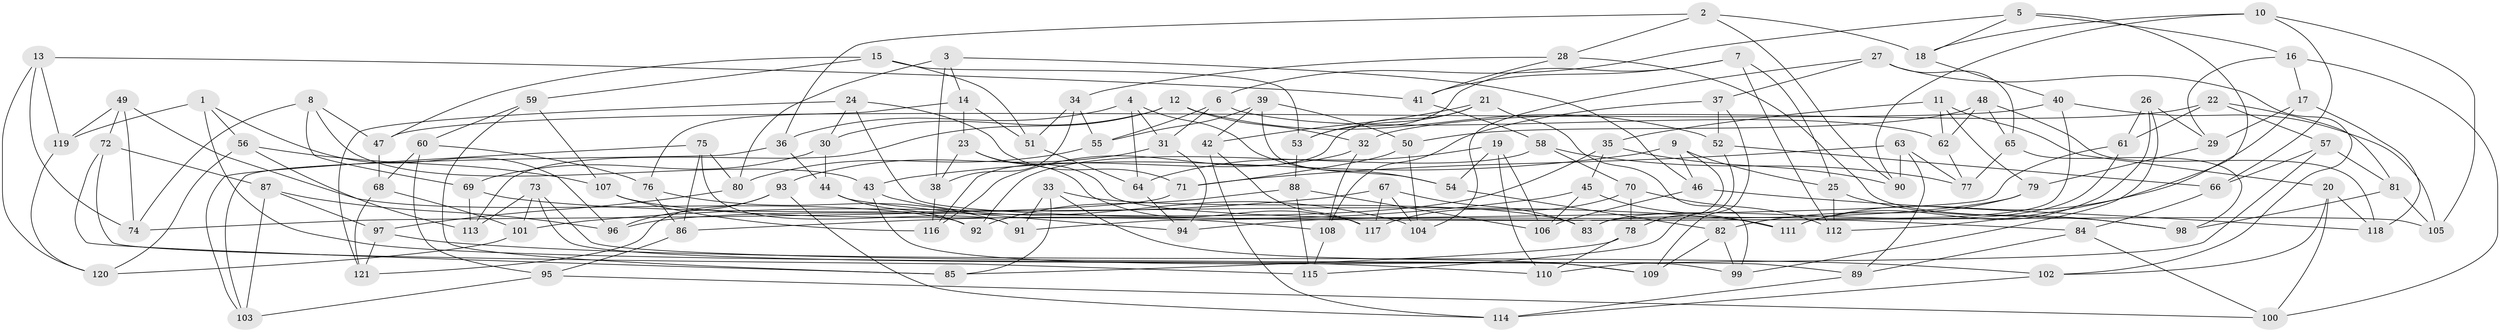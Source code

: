 // Generated by graph-tools (version 1.1) at 2025/11/02/27/25 16:11:45]
// undirected, 121 vertices, 242 edges
graph export_dot {
graph [start="1"]
  node [color=gray90,style=filled];
  1;
  2;
  3;
  4;
  5;
  6;
  7;
  8;
  9;
  10;
  11;
  12;
  13;
  14;
  15;
  16;
  17;
  18;
  19;
  20;
  21;
  22;
  23;
  24;
  25;
  26;
  27;
  28;
  29;
  30;
  31;
  32;
  33;
  34;
  35;
  36;
  37;
  38;
  39;
  40;
  41;
  42;
  43;
  44;
  45;
  46;
  47;
  48;
  49;
  50;
  51;
  52;
  53;
  54;
  55;
  56;
  57;
  58;
  59;
  60;
  61;
  62;
  63;
  64;
  65;
  66;
  67;
  68;
  69;
  70;
  71;
  72;
  73;
  74;
  75;
  76;
  77;
  78;
  79;
  80;
  81;
  82;
  83;
  84;
  85;
  86;
  87;
  88;
  89;
  90;
  91;
  92;
  93;
  94;
  95;
  96;
  97;
  98;
  99;
  100;
  101;
  102;
  103;
  104;
  105;
  106;
  107;
  108;
  109;
  110;
  111;
  112;
  113;
  114;
  115;
  116;
  117;
  118;
  119;
  120;
  121;
  1 -- 56;
  1 -- 119;
  1 -- 110;
  1 -- 96;
  2 -- 90;
  2 -- 28;
  2 -- 36;
  2 -- 18;
  3 -- 80;
  3 -- 14;
  3 -- 38;
  3 -- 46;
  4 -- 54;
  4 -- 36;
  4 -- 31;
  4 -- 64;
  5 -- 18;
  5 -- 16;
  5 -- 6;
  5 -- 112;
  6 -- 31;
  6 -- 62;
  6 -- 55;
  7 -- 41;
  7 -- 25;
  7 -- 53;
  7 -- 112;
  8 -- 74;
  8 -- 69;
  8 -- 47;
  8 -- 43;
  9 -- 25;
  9 -- 46;
  9 -- 78;
  9 -- 43;
  10 -- 66;
  10 -- 18;
  10 -- 105;
  10 -- 90;
  11 -- 20;
  11 -- 62;
  11 -- 35;
  11 -- 79;
  12 -- 113;
  12 -- 32;
  12 -- 30;
  12 -- 52;
  13 -- 119;
  13 -- 120;
  13 -- 74;
  13 -- 41;
  14 -- 23;
  14 -- 76;
  14 -- 51;
  15 -- 51;
  15 -- 47;
  15 -- 53;
  15 -- 59;
  16 -- 17;
  16 -- 29;
  16 -- 100;
  17 -- 118;
  17 -- 29;
  17 -- 111;
  18 -- 40;
  19 -- 54;
  19 -- 110;
  19 -- 106;
  19 -- 64;
  20 -- 118;
  20 -- 100;
  20 -- 102;
  21 -- 116;
  21 -- 42;
  21 -- 53;
  21 -- 99;
  22 -- 32;
  22 -- 57;
  22 -- 81;
  22 -- 61;
  23 -- 84;
  23 -- 117;
  23 -- 38;
  24 -- 71;
  24 -- 105;
  24 -- 30;
  24 -- 121;
  25 -- 98;
  25 -- 112;
  26 -- 111;
  26 -- 99;
  26 -- 29;
  26 -- 61;
  27 -- 102;
  27 -- 104;
  27 -- 65;
  27 -- 37;
  28 -- 98;
  28 -- 34;
  28 -- 41;
  29 -- 79;
  30 -- 44;
  30 -- 69;
  31 -- 94;
  31 -- 93;
  32 -- 116;
  32 -- 108;
  33 -- 109;
  33 -- 91;
  33 -- 83;
  33 -- 85;
  34 -- 38;
  34 -- 51;
  34 -- 55;
  35 -- 90;
  35 -- 45;
  35 -- 96;
  36 -- 103;
  36 -- 44;
  37 -- 52;
  37 -- 108;
  37 -- 109;
  38 -- 116;
  39 -- 54;
  39 -- 42;
  39 -- 55;
  39 -- 50;
  40 -- 105;
  40 -- 47;
  40 -- 83;
  41 -- 58;
  42 -- 114;
  42 -- 117;
  43 -- 104;
  43 -- 109;
  44 -- 92;
  44 -- 94;
  45 -- 111;
  45 -- 106;
  45 -- 86;
  46 -- 118;
  46 -- 106;
  47 -- 68;
  48 -- 65;
  48 -- 50;
  48 -- 62;
  48 -- 118;
  49 -- 92;
  49 -- 74;
  49 -- 72;
  49 -- 119;
  50 -- 71;
  50 -- 104;
  51 -- 64;
  52 -- 66;
  52 -- 115;
  53 -- 88;
  54 -- 82;
  55 -- 80;
  56 -- 113;
  56 -- 107;
  56 -- 120;
  57 -- 110;
  57 -- 81;
  57 -- 66;
  58 -- 70;
  58 -- 77;
  58 -- 92;
  59 -- 60;
  59 -- 85;
  59 -- 107;
  60 -- 68;
  60 -- 95;
  60 -- 76;
  61 -- 83;
  61 -- 91;
  62 -- 77;
  63 -- 89;
  63 -- 77;
  63 -- 90;
  63 -- 71;
  64 -- 94;
  65 -- 98;
  65 -- 77;
  66 -- 84;
  67 -- 83;
  67 -- 117;
  67 -- 104;
  67 -- 101;
  68 -- 101;
  68 -- 121;
  69 -- 113;
  69 -- 111;
  70 -- 78;
  70 -- 117;
  70 -- 112;
  71 -- 74;
  72 -- 87;
  72 -- 85;
  72 -- 115;
  73 -- 99;
  73 -- 89;
  73 -- 101;
  73 -- 113;
  75 -- 103;
  75 -- 86;
  75 -- 91;
  75 -- 80;
  76 -- 86;
  76 -- 91;
  78 -- 110;
  78 -- 85;
  79 -- 94;
  79 -- 82;
  80 -- 97;
  81 -- 105;
  81 -- 98;
  82 -- 109;
  82 -- 99;
  84 -- 89;
  84 -- 100;
  86 -- 95;
  87 -- 96;
  87 -- 97;
  87 -- 103;
  88 -- 115;
  88 -- 92;
  88 -- 106;
  89 -- 114;
  93 -- 96;
  93 -- 114;
  93 -- 121;
  95 -- 100;
  95 -- 103;
  97 -- 102;
  97 -- 121;
  101 -- 120;
  102 -- 114;
  107 -- 108;
  107 -- 116;
  108 -- 115;
  119 -- 120;
}

